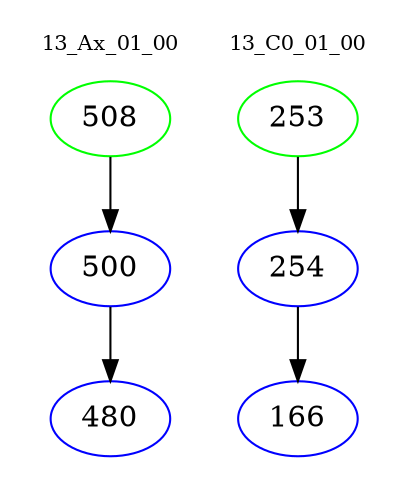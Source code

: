 digraph{
subgraph cluster_0 {
color = white
label = "13_Ax_01_00";
fontsize=10;
T0_508 [label="508", color="green"]
T0_508 -> T0_500 [color="black"]
T0_500 [label="500", color="blue"]
T0_500 -> T0_480 [color="black"]
T0_480 [label="480", color="blue"]
}
subgraph cluster_1 {
color = white
label = "13_C0_01_00";
fontsize=10;
T1_253 [label="253", color="green"]
T1_253 -> T1_254 [color="black"]
T1_254 [label="254", color="blue"]
T1_254 -> T1_166 [color="black"]
T1_166 [label="166", color="blue"]
}
}

